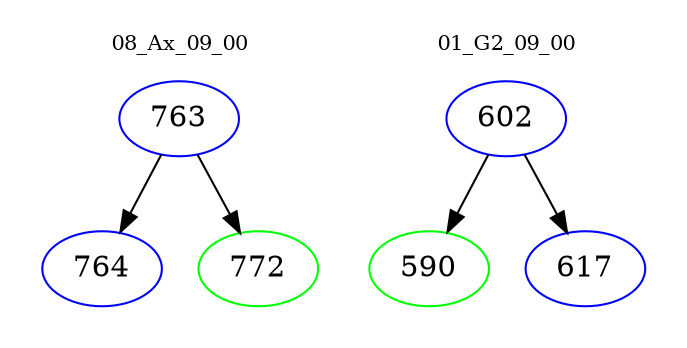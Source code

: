 digraph{
subgraph cluster_0 {
color = white
label = "08_Ax_09_00";
fontsize=10;
T0_763 [label="763", color="blue"]
T0_763 -> T0_764 [color="black"]
T0_764 [label="764", color="blue"]
T0_763 -> T0_772 [color="black"]
T0_772 [label="772", color="green"]
}
subgraph cluster_1 {
color = white
label = "01_G2_09_00";
fontsize=10;
T1_602 [label="602", color="blue"]
T1_602 -> T1_590 [color="black"]
T1_590 [label="590", color="green"]
T1_602 -> T1_617 [color="black"]
T1_617 [label="617", color="blue"]
}
}
